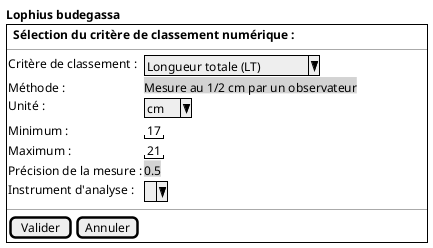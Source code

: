@startsalt
{
    **Lophius budegassa**

  {+
    { | . |  <b>Sélection du critère de classement numérique :  | . | . | . | . | . | . | . | . | . |. |. |. |. |. |. |. |. |. |. |. |. |. |. |. |. }
    --
{

      Critère de classement :    | { ^Longueur totale (LT)^ }

      Méthode :    | <back:lightgrey><font color=black size=12>Mesure au 1/2 cm par un observateur

      Unité :   |  { ^ cm ^ }

      Minimum :   |  "17"

      Maximum : | "21"

      Précision de la mesure :    |  <back:lightgrey><font color=black size=12>0.5

      Instrument d'analyse : { ^ ^ }

  }
      --
    { [Valider] | [Annuler] }
    }
 }
@endsalt
